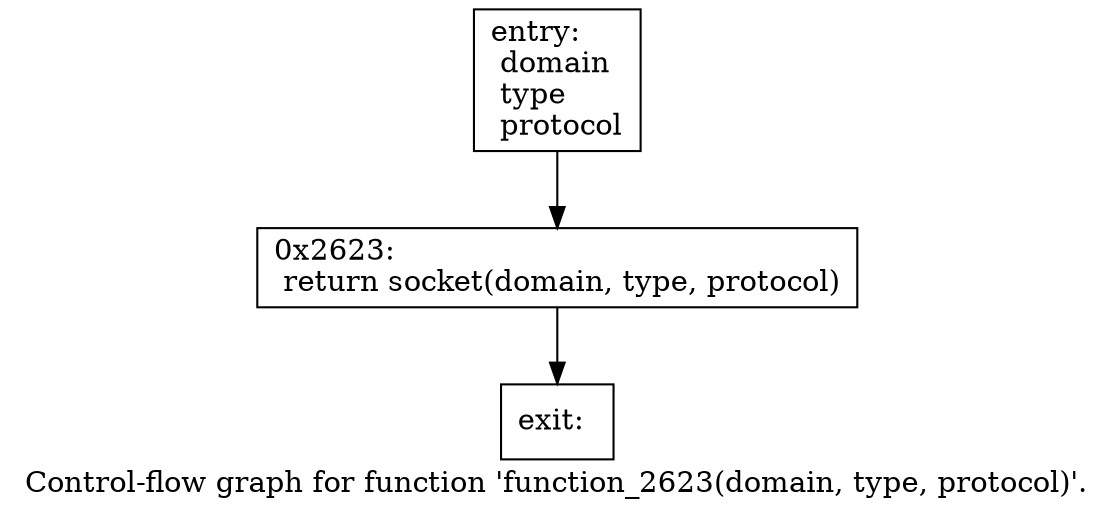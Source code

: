 digraph "Control-flow graph for function 'function_2623(domain, type, protocol)'." {
  label="Control-flow graph for function 'function_2623(domain, type, protocol)'.";
  node [shape=record];

  Node07714570 [label="{entry:\l  domain\l  type\l  protocol\l}"];
  Node07714570 -> Node07714C30;
  Node07714C30 [label="{0x2623:\l  return socket(domain, type, protocol)\l}"];
  Node07714C30 -> Node07714E28;
  Node07714E28 [label="{exit:\l}"];

}
